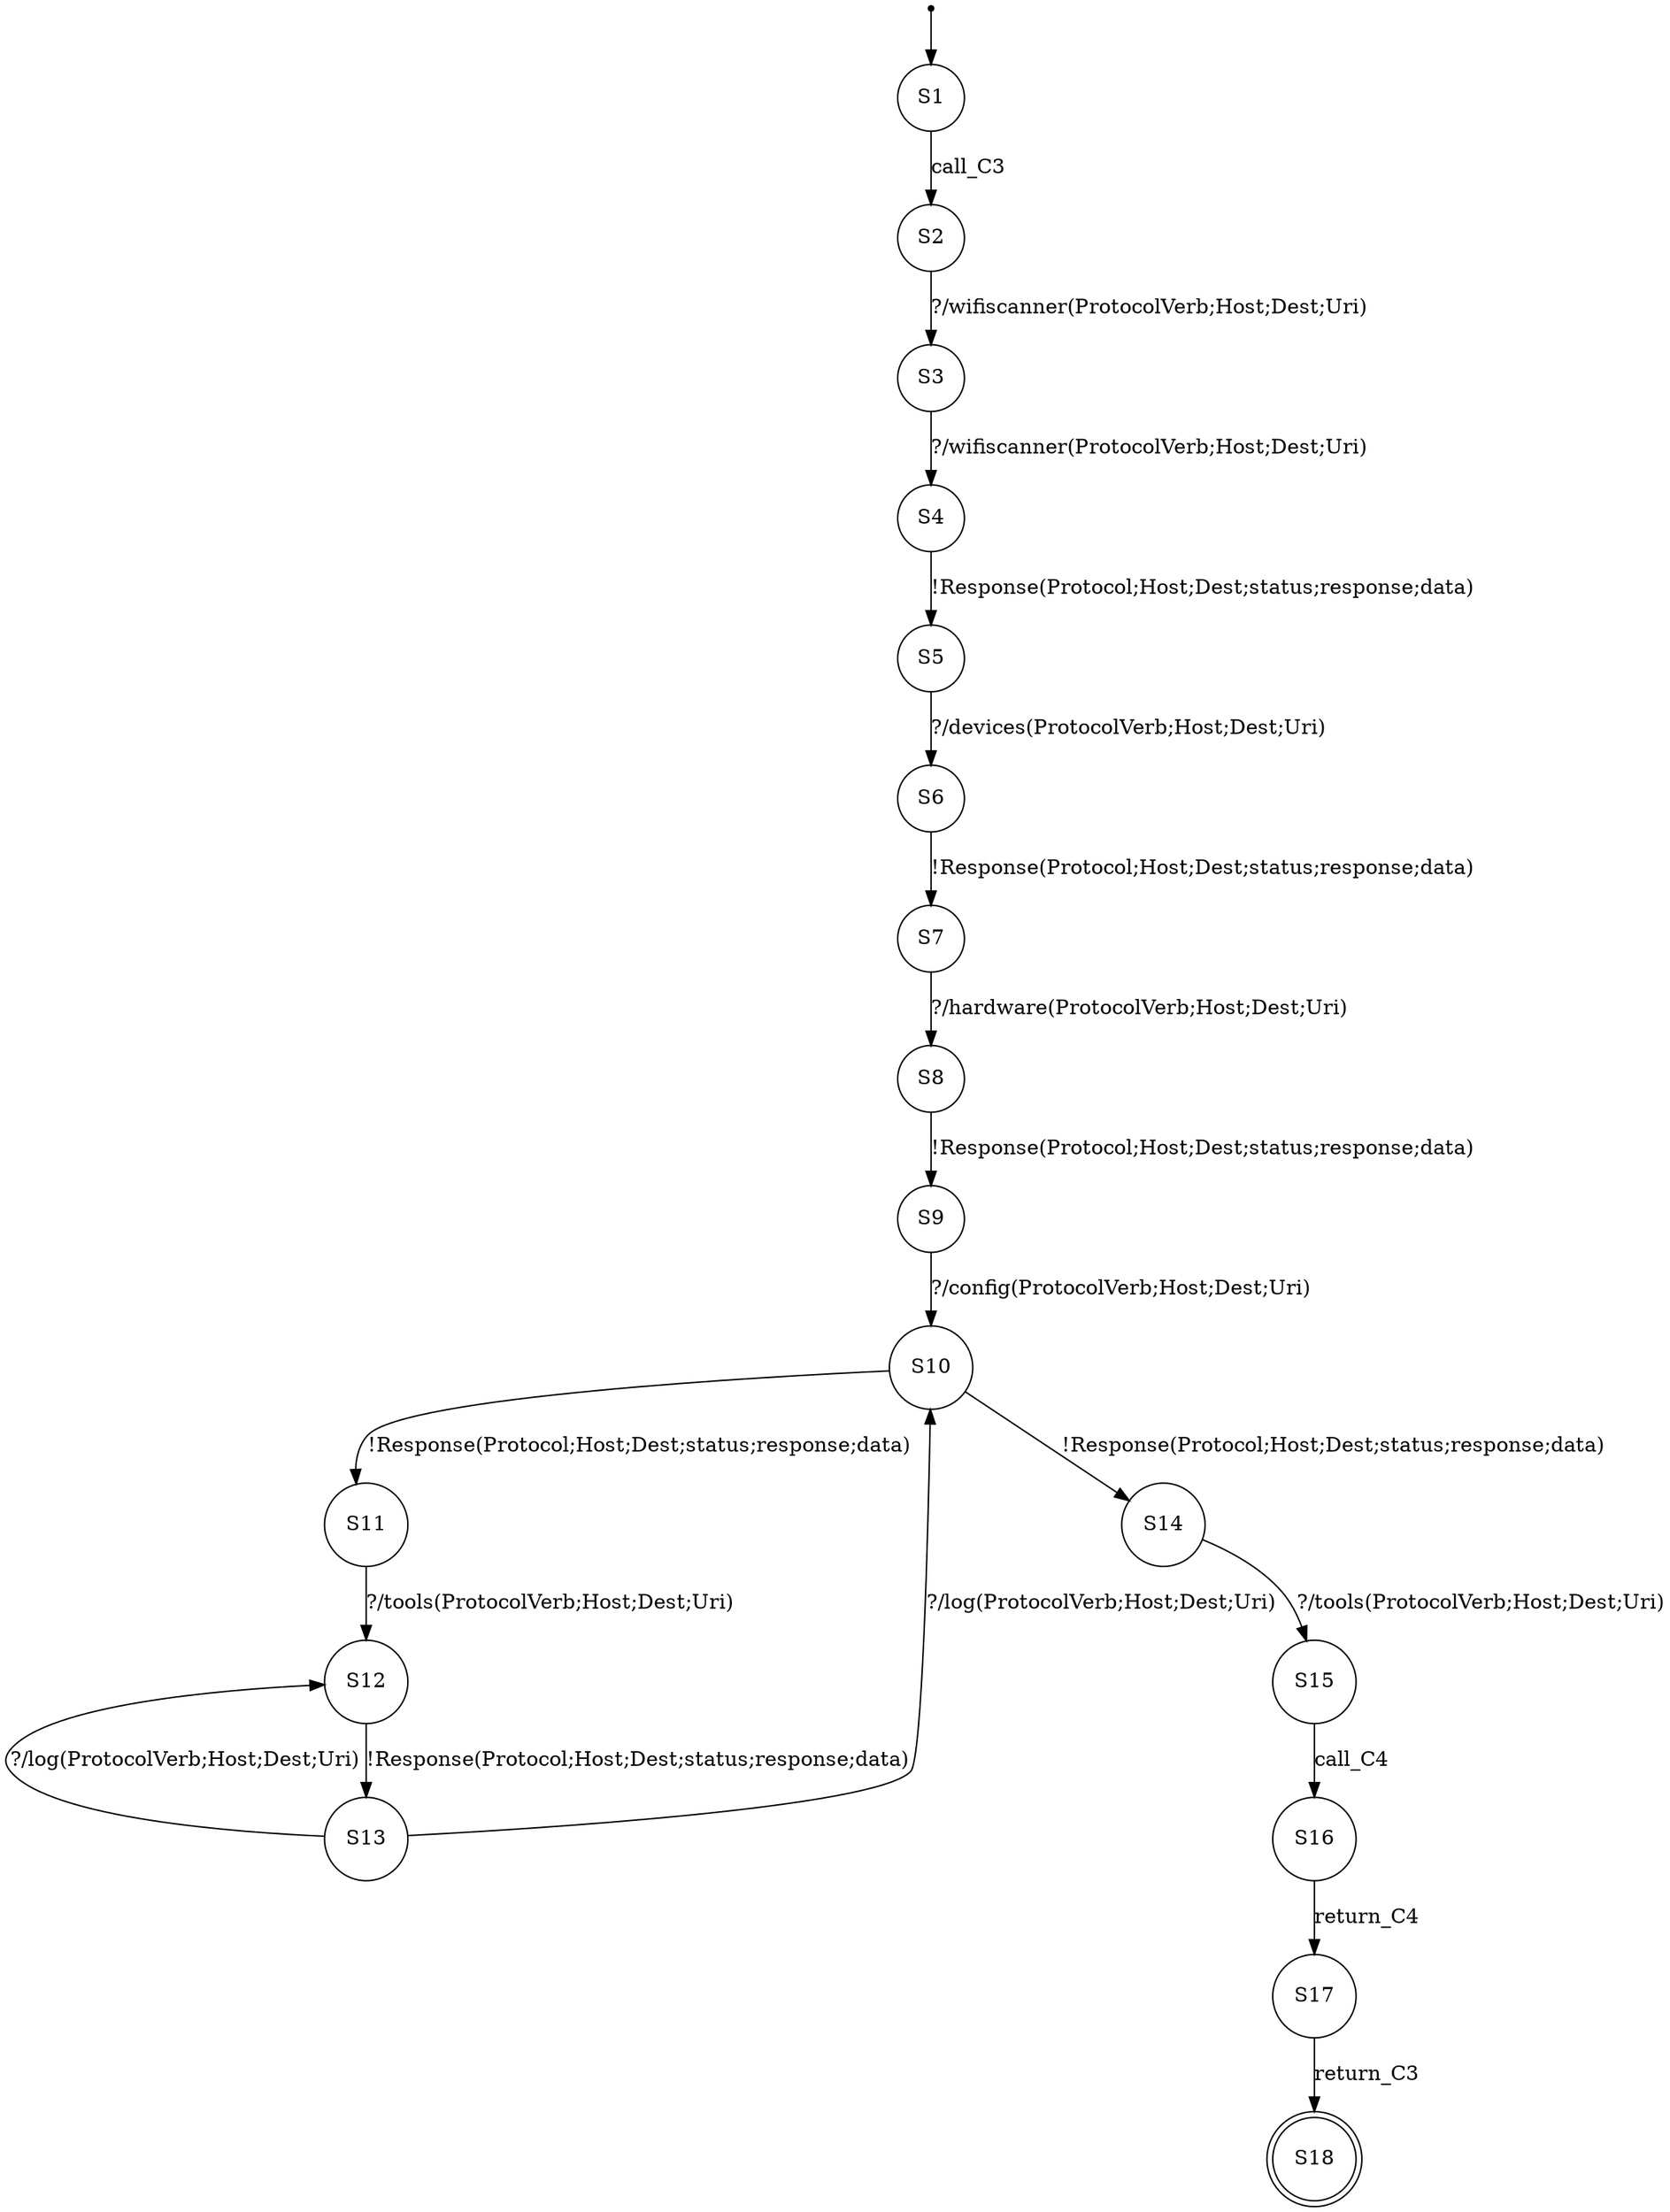 digraph LTS {
S00[shape=point]
S1[label=S1,shape=circle];
S2[label=S2,shape=circle];
S3[label=S3,shape=circle];
S4[label=S4,shape=circle];
S5[label=S5,shape=circle];
S6[label=S6,shape=circle];
S7[label=S7,shape=circle];
S8[label=S8,shape=circle];
S9[label=S9,shape=circle];
S10[label=S10,shape=circle];
S11[label=S11,shape=circle];
S12[label=S12,shape=circle];
S13[label=S13,shape=circle];
S14[label=S14,shape=circle];
S15[label=S15,shape=circle];
S16[label=S16,shape=circle];
S17[label=S17,shape=circle];
S18[label=S18,shape=doublecircle];
S00 -> S1
S1 -> S2[label ="call_C3"];
S2 -> S3[label ="?/wifiscanner(ProtocolVerb;Host;Dest;Uri)"];
S3 -> S4[label ="?/wifiscanner(ProtocolVerb;Host;Dest;Uri)"];
S4 -> S5[label ="!Response(Protocol;Host;Dest;status;response;data)"];
S5 -> S6[label ="?/devices(ProtocolVerb;Host;Dest;Uri)"];
S6 -> S7[label ="!Response(Protocol;Host;Dest;status;response;data)"];
S7 -> S8[label ="?/hardware(ProtocolVerb;Host;Dest;Uri)"];
S8 -> S9[label ="!Response(Protocol;Host;Dest;status;response;data)"];
S9 -> S10[label ="?/config(ProtocolVerb;Host;Dest;Uri)"];
S10 -> S11[label ="!Response(Protocol;Host;Dest;status;response;data)"];
S10 -> S14[label ="!Response(Protocol;Host;Dest;status;response;data)"];
S11 -> S12[label ="?/tools(ProtocolVerb;Host;Dest;Uri)"];
S12 -> S13[label ="!Response(Protocol;Host;Dest;status;response;data)"];
S13 -> S10[label ="?/log(ProtocolVerb;Host;Dest;Uri)"];
S13 -> S12[label ="?/log(ProtocolVerb;Host;Dest;Uri)"];
S14 -> S15[label ="?/tools(ProtocolVerb;Host;Dest;Uri)"];
S15 -> S16[label ="call_C4"];
S16 -> S17[label ="return_C4"];
S17 -> S18[label ="return_C3"];
}
